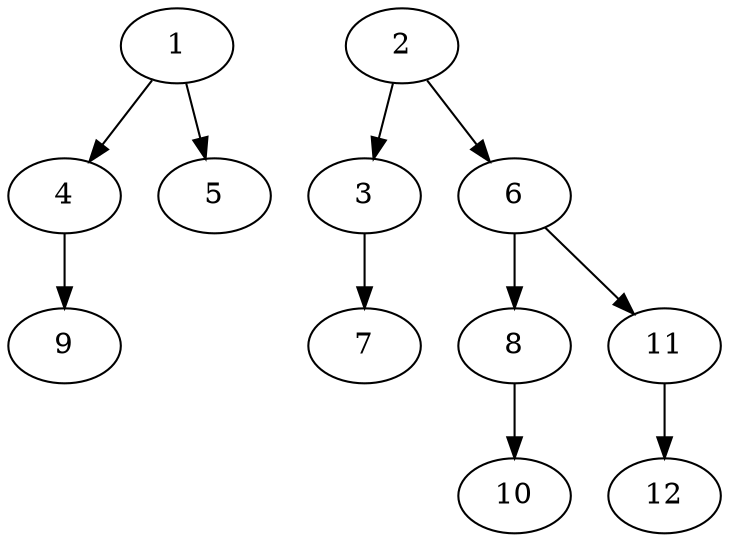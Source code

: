 // DAG automatically generated by daggen at Fri May 24 12:58:15 2024
// daggen-master/daggen -n 12 --fat 0.5 --density 0.5 --regular 0.5 --jump 2 --minalpha 20 --maxalpha 50 --dot -o dags_dot_12/sim_6.dot 
digraph G {
  1 [size="1024984021", alpha="24.94"]
  1 -> 4 [size ="75497472"]
  1 -> 5 [size ="75497472"]
  2 [size="1073741824000", alpha="31.20"]
  2 -> 3 [size ="838860800"]
  2 -> 6 [size ="838860800"]
  3 [size="2363771465", alpha="41.76"]
  3 -> 7 [size ="75497472"]
  4 [size="26171867931", alpha="42.58"]
  4 -> 9 [size ="838860800"]
  5 [size="11049066762", alpha="24.40"]
  6 [size="574580805225", alpha="35.43"]
  6 -> 8 [size ="411041792"]
  6 -> 11 [size ="411041792"]
  7 [size="925629798331", alpha="47.50"]
  8 [size="1338431220", alpha="27.93"]
  8 -> 10 [size ="33554432"]
  9 [size="182688412920", alpha="37.39"]
  10 [size="844025285771", alpha="20.32"]
  11 [size="99212704593", alpha="21.79"]
  11 -> 12 [size ="75497472"]
  12 [size="68719476736", alpha="39.76"]
}
